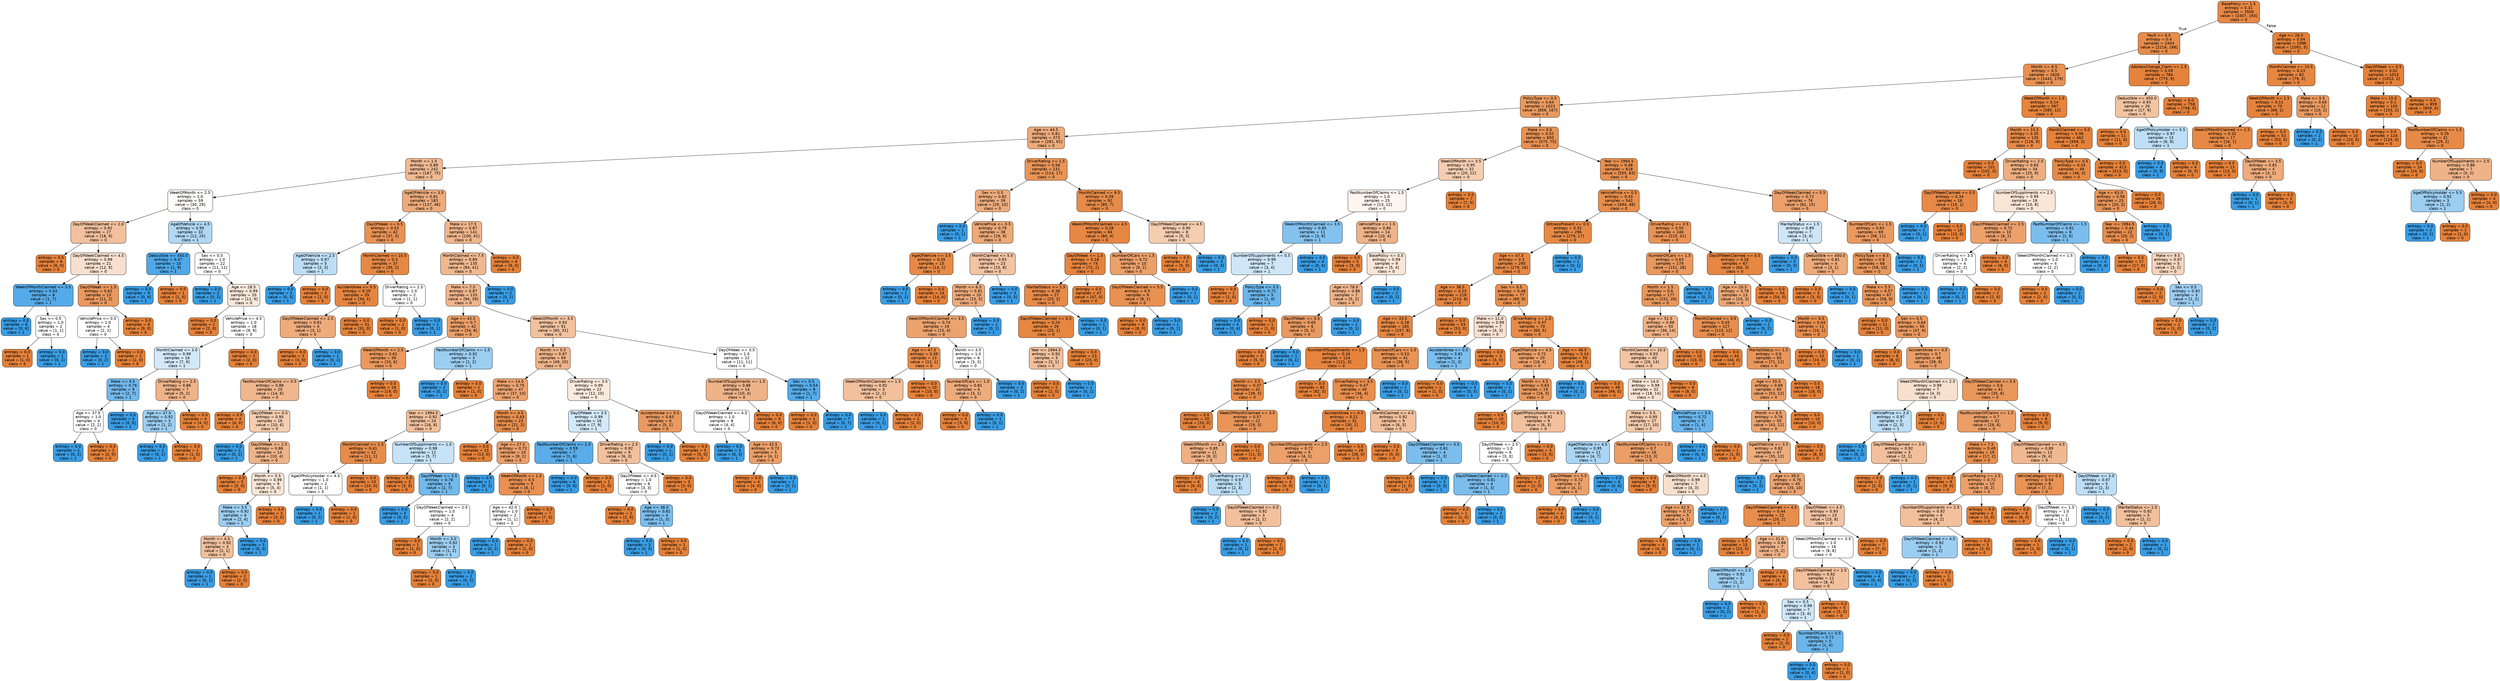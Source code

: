 digraph Tree {
node [shape=box, style="filled, rounded", color="black", fontname=helvetica] ;
edge [fontname=helvetica] ;
0 [label="BasePolicy <= 1.5\nentropy = 0.31\nsamples = 3500\nvalue = [3307, 193]\nclass = 0", fillcolor="#e78845"] ;
1 [label="Fault <= 0.5\nentropy = 0.4\nsamples = 2404\nvalue = [2216, 188]\nclass = 0", fillcolor="#e78c4a"] ;
0 -> 1 [labeldistance=2.5, labelangle=45, headlabel="True"] ;
2 [label="Month <= 8.5\nentropy = 0.5\nsamples = 1620\nvalue = [1441, 179]\nclass = 0", fillcolor="#e89152"] ;
1 -> 2 ;
3 [label="PolicyType <= 0.5\nentropy = 0.64\nsamples = 1023\nvalue = [856, 167]\nclass = 0", fillcolor="#ea9a60"] ;
2 -> 3 ;
4 [label="Age <= 44.5\nentropy = 0.81\nsamples = 373\nvalue = [281, 92]\nclass = 0", fillcolor="#eeaa7a"] ;
3 -> 4 ;
5 [label="Month <= 1.5\nentropy = 0.89\nsamples = 242\nvalue = [167, 75]\nclass = 0", fillcolor="#f1ba92"] ;
4 -> 5 ;
6 [label="WeekOfMonth <= 2.5\nentropy = 1.0\nsamples = 59\nvalue = [30, 29]\nclass = 0", fillcolor="#fefbf8"] ;
5 -> 6 ;
7 [label="DayOfWeekClaimed <= 2.0\nentropy = 0.92\nsamples = 27\nvalue = [18, 9]\nclass = 0", fillcolor="#f2c09c"] ;
6 -> 7 ;
8 [label="entropy = 0.0\nsamples = 6\nvalue = [6, 0]\nclass = 0", fillcolor="#e58139"] ;
7 -> 8 ;
9 [label="DayOfWeekClaimed <= 4.5\nentropy = 0.99\nsamples = 21\nvalue = [12, 9]\nclass = 0", fillcolor="#f8e0ce"] ;
7 -> 9 ;
10 [label="WeekOfMonthClaimed <= 3.5\nentropy = 0.54\nsamples = 8\nvalue = [1, 7]\nclass = 1", fillcolor="#55abe9"] ;
9 -> 10 ;
11 [label="entropy = 0.0\nsamples = 6\nvalue = [0, 6]\nclass = 1", fillcolor="#399de5"] ;
10 -> 11 ;
12 [label="Sex <= 0.5\nentropy = 1.0\nsamples = 2\nvalue = [1, 1]\nclass = 0", fillcolor="#ffffff"] ;
10 -> 12 ;
13 [label="entropy = 0.0\nsamples = 1\nvalue = [1, 0]\nclass = 0", fillcolor="#e58139"] ;
12 -> 13 ;
14 [label="entropy = 0.0\nsamples = 1\nvalue = [0, 1]\nclass = 1", fillcolor="#399de5"] ;
12 -> 14 ;
15 [label="DayOfWeek <= 1.5\nentropy = 0.62\nsamples = 13\nvalue = [11, 2]\nclass = 0", fillcolor="#ea985d"] ;
9 -> 15 ;
16 [label="VehiclePrice <= 0.5\nentropy = 1.0\nsamples = 4\nvalue = [2, 2]\nclass = 0", fillcolor="#ffffff"] ;
15 -> 16 ;
17 [label="entropy = 0.0\nsamples = 2\nvalue = [0, 2]\nclass = 1", fillcolor="#399de5"] ;
16 -> 17 ;
18 [label="entropy = 0.0\nsamples = 2\nvalue = [2, 0]\nclass = 0", fillcolor="#e58139"] ;
16 -> 18 ;
19 [label="entropy = 0.0\nsamples = 9\nvalue = [9, 0]\nclass = 0", fillcolor="#e58139"] ;
15 -> 19 ;
20 [label="AgeOfVehicle <= 4.5\nentropy = 0.95\nsamples = 32\nvalue = [12, 20]\nclass = 1", fillcolor="#b0d8f5"] ;
6 -> 20 ;
21 [label="Deductible <= 450.0\nentropy = 0.47\nsamples = 10\nvalue = [1, 9]\nclass = 1", fillcolor="#4fa8e8"] ;
20 -> 21 ;
22 [label="entropy = 0.0\nsamples = 9\nvalue = [0, 9]\nclass = 1", fillcolor="#399de5"] ;
21 -> 22 ;
23 [label="entropy = 0.0\nsamples = 1\nvalue = [1, 0]\nclass = 0", fillcolor="#e58139"] ;
21 -> 23 ;
24 [label="Sex <= 0.5\nentropy = 1.0\nsamples = 22\nvalue = [11, 11]\nclass = 0", fillcolor="#ffffff"] ;
20 -> 24 ;
25 [label="entropy = 0.0\nsamples = 2\nvalue = [0, 2]\nclass = 1", fillcolor="#399de5"] ;
24 -> 25 ;
26 [label="Age <= 28.5\nentropy = 0.99\nsamples = 20\nvalue = [11, 9]\nclass = 0", fillcolor="#fae8db"] ;
24 -> 26 ;
27 [label="entropy = 0.0\nsamples = 2\nvalue = [2, 0]\nclass = 0", fillcolor="#e58139"] ;
26 -> 27 ;
28 [label="VehiclePrice <= 4.5\nentropy = 1.0\nsamples = 18\nvalue = [9, 9]\nclass = 0", fillcolor="#ffffff"] ;
26 -> 28 ;
29 [label="MonthClaimed <= 3.0\nentropy = 0.99\nsamples = 16\nvalue = [7, 9]\nclass = 1", fillcolor="#d3e9f9"] ;
28 -> 29 ;
30 [label="Make <= 9.5\nentropy = 0.76\nsamples = 9\nvalue = [2, 7]\nclass = 1", fillcolor="#72b9ec"] ;
29 -> 30 ;
31 [label="Age <= 37.5\nentropy = 1.0\nsamples = 4\nvalue = [2, 2]\nclass = 0", fillcolor="#ffffff"] ;
30 -> 31 ;
32 [label="entropy = 0.0\nsamples = 2\nvalue = [0, 2]\nclass = 1", fillcolor="#399de5"] ;
31 -> 32 ;
33 [label="entropy = 0.0\nsamples = 2\nvalue = [2, 0]\nclass = 0", fillcolor="#e58139"] ;
31 -> 33 ;
34 [label="entropy = 0.0\nsamples = 5\nvalue = [0, 5]\nclass = 1", fillcolor="#399de5"] ;
30 -> 34 ;
35 [label="DriverRating <= 2.5\nentropy = 0.86\nsamples = 7\nvalue = [5, 2]\nclass = 0", fillcolor="#efb388"] ;
29 -> 35 ;
36 [label="Age <= 37.5\nentropy = 0.92\nsamples = 3\nvalue = [1, 2]\nclass = 1", fillcolor="#9ccef2"] ;
35 -> 36 ;
37 [label="entropy = 0.0\nsamples = 2\nvalue = [0, 2]\nclass = 1", fillcolor="#399de5"] ;
36 -> 37 ;
38 [label="entropy = 0.0\nsamples = 1\nvalue = [1, 0]\nclass = 0", fillcolor="#e58139"] ;
36 -> 38 ;
39 [label="entropy = 0.0\nsamples = 4\nvalue = [4, 0]\nclass = 0", fillcolor="#e58139"] ;
35 -> 39 ;
40 [label="entropy = 0.0\nsamples = 2\nvalue = [2, 0]\nclass = 0", fillcolor="#e58139"] ;
28 -> 40 ;
41 [label="AgeOfVehicle <= 3.5\nentropy = 0.81\nsamples = 183\nvalue = [137, 46]\nclass = 0", fillcolor="#eeab7b"] ;
5 -> 41 ;
42 [label="DayOfWeek <= 0.5\nentropy = 0.53\nsamples = 42\nvalue = [37, 5]\nclass = 0", fillcolor="#e99254"] ;
41 -> 42 ;
43 [label="AgeOfVehicle <= 2.5\nentropy = 0.97\nsamples = 5\nvalue = [2, 3]\nclass = 1", fillcolor="#bddef6"] ;
42 -> 43 ;
44 [label="entropy = 0.0\nsamples = 3\nvalue = [0, 3]\nclass = 1", fillcolor="#399de5"] ;
43 -> 44 ;
45 [label="entropy = 0.0\nsamples = 2\nvalue = [2, 0]\nclass = 0", fillcolor="#e58139"] ;
43 -> 45 ;
46 [label="MonthClaimed <= 10.5\nentropy = 0.3\nsamples = 37\nvalue = [35, 2]\nclass = 0", fillcolor="#e68844"] ;
42 -> 46 ;
47 [label="AccidentArea <= 0.5\nentropy = 0.19\nsamples = 35\nvalue = [34, 1]\nclass = 0", fillcolor="#e6853f"] ;
46 -> 47 ;
48 [label="DayOfWeekClaimed <= 2.5\nentropy = 0.81\nsamples = 4\nvalue = [3, 1]\nclass = 0", fillcolor="#eeab7b"] ;
47 -> 48 ;
49 [label="entropy = 0.0\nsamples = 3\nvalue = [3, 0]\nclass = 0", fillcolor="#e58139"] ;
48 -> 49 ;
50 [label="entropy = 0.0\nsamples = 1\nvalue = [0, 1]\nclass = 1", fillcolor="#399de5"] ;
48 -> 50 ;
51 [label="entropy = 0.0\nsamples = 31\nvalue = [31, 0]\nclass = 0", fillcolor="#e58139"] ;
47 -> 51 ;
52 [label="DriverRating <= 2.5\nentropy = 1.0\nsamples = 2\nvalue = [1, 1]\nclass = 0", fillcolor="#ffffff"] ;
46 -> 52 ;
53 [label="entropy = 0.0\nsamples = 1\nvalue = [1, 0]\nclass = 0", fillcolor="#e58139"] ;
52 -> 53 ;
54 [label="entropy = 0.0\nsamples = 1\nvalue = [0, 1]\nclass = 1", fillcolor="#399de5"] ;
52 -> 54 ;
55 [label="Make <= 17.5\nentropy = 0.87\nsamples = 141\nvalue = [100, 41]\nclass = 0", fillcolor="#f0b58a"] ;
41 -> 55 ;
56 [label="MonthClaimed <= 7.5\nentropy = 0.89\nsamples = 135\nvalue = [94, 41]\nclass = 0", fillcolor="#f0b88f"] ;
55 -> 56 ;
57 [label="Make <= 7.5\nentropy = 0.87\nsamples = 133\nvalue = [94, 39]\nclass = 0", fillcolor="#f0b58b"] ;
56 -> 57 ;
58 [label="Age <= 43.5\nentropy = 0.7\nsamples = 42\nvalue = [34, 8]\nclass = 0", fillcolor="#eb9f68"] ;
57 -> 58 ;
59 [label="WeekOfMonth <= 2.5\nentropy = 0.62\nsamples = 39\nvalue = [33, 6]\nclass = 0", fillcolor="#ea985d"] ;
58 -> 59 ;
60 [label="PastNumberOfClaims <= 0.5\nentropy = 0.88\nsamples = 20\nvalue = [14, 6]\nclass = 0", fillcolor="#f0b78e"] ;
59 -> 60 ;
61 [label="entropy = 0.0\nsamples = 4\nvalue = [4, 0]\nclass = 0", fillcolor="#e58139"] ;
60 -> 61 ;
62 [label="DayOfWeek <= 0.5\nentropy = 0.95\nsamples = 16\nvalue = [10, 6]\nclass = 0", fillcolor="#f5cdb0"] ;
60 -> 62 ;
63 [label="entropy = 0.0\nsamples = 2\nvalue = [0, 2]\nclass = 1", fillcolor="#399de5"] ;
62 -> 63 ;
64 [label="DayOfWeek <= 2.5\nentropy = 0.86\nsamples = 14\nvalue = [10, 4]\nclass = 0", fillcolor="#efb388"] ;
62 -> 64 ;
65 [label="entropy = 0.0\nsamples = 5\nvalue = [5, 0]\nclass = 0", fillcolor="#e58139"] ;
64 -> 65 ;
66 [label="Month <= 5.5\nentropy = 0.99\nsamples = 9\nvalue = [5, 4]\nclass = 0", fillcolor="#fae6d7"] ;
64 -> 66 ;
67 [label="Make <= 3.5\nentropy = 0.92\nsamples = 6\nvalue = [2, 4]\nclass = 1", fillcolor="#9ccef2"] ;
66 -> 67 ;
68 [label="Month <= 4.5\nentropy = 0.92\nsamples = 3\nvalue = [2, 1]\nclass = 0", fillcolor="#f2c09c"] ;
67 -> 68 ;
69 [label="entropy = 0.0\nsamples = 1\nvalue = [0, 1]\nclass = 1", fillcolor="#399de5"] ;
68 -> 69 ;
70 [label="entropy = 0.0\nsamples = 2\nvalue = [2, 0]\nclass = 0", fillcolor="#e58139"] ;
68 -> 70 ;
71 [label="entropy = 0.0\nsamples = 3\nvalue = [0, 3]\nclass = 1", fillcolor="#399de5"] ;
67 -> 71 ;
72 [label="entropy = 0.0\nsamples = 3\nvalue = [3, 0]\nclass = 0", fillcolor="#e58139"] ;
66 -> 72 ;
73 [label="entropy = 0.0\nsamples = 19\nvalue = [19, 0]\nclass = 0", fillcolor="#e58139"] ;
59 -> 73 ;
74 [label="PastNumberOfClaims <= 1.5\nentropy = 0.92\nsamples = 3\nvalue = [1, 2]\nclass = 1", fillcolor="#9ccef2"] ;
58 -> 74 ;
75 [label="entropy = 0.0\nsamples = 2\nvalue = [0, 2]\nclass = 1", fillcolor="#399de5"] ;
74 -> 75 ;
76 [label="entropy = 0.0\nsamples = 1\nvalue = [1, 0]\nclass = 0", fillcolor="#e58139"] ;
74 -> 76 ;
77 [label="WeekOfMonth <= 3.5\nentropy = 0.93\nsamples = 91\nvalue = [60, 31]\nclass = 0", fillcolor="#f2c29f"] ;
57 -> 77 ;
78 [label="Month <= 5.5\nentropy = 0.87\nsamples = 69\nvalue = [49, 20]\nclass = 0", fillcolor="#f0b48a"] ;
77 -> 78 ;
79 [label="Make <= 14.0\nentropy = 0.75\nsamples = 47\nvalue = [37, 10]\nclass = 0", fillcolor="#eca36f"] ;
78 -> 79 ;
80 [label="Year <= 1994.5\nentropy = 0.92\nsamples = 24\nvalue = [16, 8]\nclass = 0", fillcolor="#f2c09c"] ;
79 -> 80 ;
81 [label="MonthClaimed <= 1.5\nentropy = 0.41\nsamples = 12\nvalue = [11, 1]\nclass = 0", fillcolor="#e78c4b"] ;
80 -> 81 ;
82 [label="AgeOfPolicyHolder <= 4.5\nentropy = 1.0\nsamples = 2\nvalue = [1, 1]\nclass = 0", fillcolor="#ffffff"] ;
81 -> 82 ;
83 [label="entropy = 0.0\nsamples = 1\nvalue = [0, 1]\nclass = 1", fillcolor="#399de5"] ;
82 -> 83 ;
84 [label="entropy = 0.0\nsamples = 1\nvalue = [1, 0]\nclass = 0", fillcolor="#e58139"] ;
82 -> 84 ;
85 [label="entropy = 0.0\nsamples = 10\nvalue = [10, 0]\nclass = 0", fillcolor="#e58139"] ;
81 -> 85 ;
86 [label="NumberOfSuppliments <= 1.0\nentropy = 0.98\nsamples = 12\nvalue = [5, 7]\nclass = 1", fillcolor="#c6e3f8"] ;
80 -> 86 ;
87 [label="entropy = 0.0\nsamples = 3\nvalue = [3, 0]\nclass = 0", fillcolor="#e58139"] ;
86 -> 87 ;
88 [label="DayOfWeek <= 3.5\nentropy = 0.76\nsamples = 9\nvalue = [2, 7]\nclass = 1", fillcolor="#72b9ec"] ;
86 -> 88 ;
89 [label="entropy = 0.0\nsamples = 5\nvalue = [0, 5]\nclass = 1", fillcolor="#399de5"] ;
88 -> 89 ;
90 [label="DayOfWeekClaimed <= 2.5\nentropy = 1.0\nsamples = 4\nvalue = [2, 2]\nclass = 0", fillcolor="#ffffff"] ;
88 -> 90 ;
91 [label="entropy = 0.0\nsamples = 1\nvalue = [1, 0]\nclass = 0", fillcolor="#e58139"] ;
90 -> 91 ;
92 [label="Month <= 3.0\nentropy = 0.92\nsamples = 3\nvalue = [1, 2]\nclass = 1", fillcolor="#9ccef2"] ;
90 -> 92 ;
93 [label="entropy = 0.0\nsamples = 1\nvalue = [1, 0]\nclass = 0", fillcolor="#e58139"] ;
92 -> 93 ;
94 [label="entropy = 0.0\nsamples = 2\nvalue = [0, 2]\nclass = 1", fillcolor="#399de5"] ;
92 -> 94 ;
95 [label="Month <= 4.5\nentropy = 0.43\nsamples = 23\nvalue = [21, 2]\nclass = 0", fillcolor="#e78d4c"] ;
79 -> 95 ;
96 [label="entropy = 0.0\nsamples = 13\nvalue = [13, 0]\nclass = 0", fillcolor="#e58139"] ;
95 -> 96 ;
97 [label="Age <= 27.5\nentropy = 0.72\nsamples = 10\nvalue = [8, 2]\nclass = 0", fillcolor="#eca06a"] ;
95 -> 97 ;
98 [label="entropy = 0.0\nsamples = 1\nvalue = [0, 1]\nclass = 1", fillcolor="#399de5"] ;
97 -> 98 ;
99 [label="WeekOfMonth <= 1.5\nentropy = 0.5\nsamples = 9\nvalue = [8, 1]\nclass = 0", fillcolor="#e89152"] ;
97 -> 99 ;
100 [label="Age <= 42.0\nentropy = 1.0\nsamples = 2\nvalue = [1, 1]\nclass = 0", fillcolor="#ffffff"] ;
99 -> 100 ;
101 [label="entropy = 0.0\nsamples = 1\nvalue = [0, 1]\nclass = 1", fillcolor="#399de5"] ;
100 -> 101 ;
102 [label="entropy = 0.0\nsamples = 1\nvalue = [1, 0]\nclass = 0", fillcolor="#e58139"] ;
100 -> 102 ;
103 [label="entropy = 0.0\nsamples = 7\nvalue = [7, 0]\nclass = 0", fillcolor="#e58139"] ;
99 -> 103 ;
104 [label="DriverRating <= 3.5\nentropy = 0.99\nsamples = 22\nvalue = [12, 10]\nclass = 0", fillcolor="#fbeade"] ;
78 -> 104 ;
105 [label="DayOfWeek <= 3.5\nentropy = 0.99\nsamples = 16\nvalue = [7, 9]\nclass = 1", fillcolor="#d3e9f9"] ;
104 -> 105 ;
106 [label="PastNumberOfClaims <= 2.0\nentropy = 0.59\nsamples = 7\nvalue = [1, 6]\nclass = 1", fillcolor="#5aade9"] ;
105 -> 106 ;
107 [label="entropy = 0.0\nsamples = 6\nvalue = [0, 6]\nclass = 1", fillcolor="#399de5"] ;
106 -> 107 ;
108 [label="entropy = 0.0\nsamples = 1\nvalue = [1, 0]\nclass = 0", fillcolor="#e58139"] ;
106 -> 108 ;
109 [label="DriverRating <= 2.5\nentropy = 0.92\nsamples = 9\nvalue = [6, 3]\nclass = 0", fillcolor="#f2c09c"] ;
105 -> 109 ;
110 [label="DayOfWeek <= 4.5\nentropy = 1.0\nsamples = 6\nvalue = [3, 3]\nclass = 0", fillcolor="#ffffff"] ;
109 -> 110 ;
111 [label="entropy = 0.0\nsamples = 2\nvalue = [2, 0]\nclass = 0", fillcolor="#e58139"] ;
110 -> 111 ;
112 [label="Age <= 38.0\nentropy = 0.81\nsamples = 4\nvalue = [1, 3]\nclass = 1", fillcolor="#7bbeee"] ;
110 -> 112 ;
113 [label="entropy = 0.0\nsamples = 3\nvalue = [0, 3]\nclass = 1", fillcolor="#399de5"] ;
112 -> 113 ;
114 [label="entropy = 0.0\nsamples = 1\nvalue = [1, 0]\nclass = 0", fillcolor="#e58139"] ;
112 -> 114 ;
115 [label="entropy = 0.0\nsamples = 3\nvalue = [3, 0]\nclass = 0", fillcolor="#e58139"] ;
109 -> 115 ;
116 [label="AccidentArea <= 0.5\nentropy = 0.65\nsamples = 6\nvalue = [5, 1]\nclass = 0", fillcolor="#ea9a61"] ;
104 -> 116 ;
117 [label="entropy = 0.0\nsamples = 1\nvalue = [0, 1]\nclass = 1", fillcolor="#399de5"] ;
116 -> 117 ;
118 [label="entropy = 0.0\nsamples = 5\nvalue = [5, 0]\nclass = 0", fillcolor="#e58139"] ;
116 -> 118 ;
119 [label="DayOfWeek <= 3.5\nentropy = 1.0\nsamples = 22\nvalue = [11, 11]\nclass = 0", fillcolor="#ffffff"] ;
77 -> 119 ;
120 [label="NumberOfSuppliments <= 1.5\nentropy = 0.86\nsamples = 14\nvalue = [10, 4]\nclass = 0", fillcolor="#efb388"] ;
119 -> 120 ;
121 [label="DayOfWeekClaimed <= 4.5\nentropy = 1.0\nsamples = 8\nvalue = [4, 4]\nclass = 0", fillcolor="#ffffff"] ;
120 -> 121 ;
122 [label="entropy = 0.0\nsamples = 3\nvalue = [0, 3]\nclass = 1", fillcolor="#399de5"] ;
121 -> 122 ;
123 [label="Age <= 42.5\nentropy = 0.72\nsamples = 5\nvalue = [4, 1]\nclass = 0", fillcolor="#eca06a"] ;
121 -> 123 ;
124 [label="entropy = 0.0\nsamples = 4\nvalue = [4, 0]\nclass = 0", fillcolor="#e58139"] ;
123 -> 124 ;
125 [label="entropy = 0.0\nsamples = 1\nvalue = [0, 1]\nclass = 1", fillcolor="#399de5"] ;
123 -> 125 ;
126 [label="entropy = 0.0\nsamples = 6\nvalue = [6, 0]\nclass = 0", fillcolor="#e58139"] ;
120 -> 126 ;
127 [label="Sex <= 0.5\nentropy = 0.54\nsamples = 8\nvalue = [1, 7]\nclass = 1", fillcolor="#55abe9"] ;
119 -> 127 ;
128 [label="entropy = 0.0\nsamples = 1\nvalue = [1, 0]\nclass = 0", fillcolor="#e58139"] ;
127 -> 128 ;
129 [label="entropy = 0.0\nsamples = 7\nvalue = [0, 7]\nclass = 1", fillcolor="#399de5"] ;
127 -> 129 ;
130 [label="entropy = 0.0\nsamples = 2\nvalue = [0, 2]\nclass = 1", fillcolor="#399de5"] ;
56 -> 130 ;
131 [label="entropy = 0.0\nsamples = 6\nvalue = [6, 0]\nclass = 0", fillcolor="#e58139"] ;
55 -> 131 ;
132 [label="DriverRating <= 1.5\nentropy = 0.56\nsamples = 131\nvalue = [114, 17]\nclass = 0", fillcolor="#e99457"] ;
4 -> 132 ;
133 [label="Sex <= 0.5\nentropy = 0.82\nsamples = 39\nvalue = [29, 10]\nclass = 0", fillcolor="#eeac7d"] ;
132 -> 133 ;
134 [label="entropy = 0.0\nsamples = 1\nvalue = [0, 1]\nclass = 1", fillcolor="#399de5"] ;
133 -> 134 ;
135 [label="VehiclePrice <= 0.5\nentropy = 0.79\nsamples = 38\nvalue = [29, 9]\nclass = 0", fillcolor="#eda876"] ;
133 -> 135 ;
136 [label="AgeOfVehicle <= 3.5\nentropy = 0.35\nsamples = 15\nvalue = [14, 1]\nclass = 0", fillcolor="#e78a47"] ;
135 -> 136 ;
137 [label="entropy = 0.0\nsamples = 1\nvalue = [0, 1]\nclass = 1", fillcolor="#399de5"] ;
136 -> 137 ;
138 [label="entropy = 0.0\nsamples = 14\nvalue = [14, 0]\nclass = 0", fillcolor="#e58139"] ;
136 -> 138 ;
139 [label="MonthClaimed <= 5.5\nentropy = 0.93\nsamples = 23\nvalue = [15, 8]\nclass = 0", fillcolor="#f3c4a3"] ;
135 -> 139 ;
140 [label="Month <= 6.5\nentropy = 0.81\nsamples = 20\nvalue = [15, 5]\nclass = 0", fillcolor="#eeab7b"] ;
139 -> 140 ;
141 [label="WeekOfMonthClaimed <= 3.5\nentropy = 0.74\nsamples = 19\nvalue = [15, 4]\nclass = 0", fillcolor="#eca36e"] ;
140 -> 141 ;
142 [label="Age <= 47.5\nentropy = 0.39\nsamples = 13\nvalue = [12, 1]\nclass = 0", fillcolor="#e78c49"] ;
141 -> 142 ;
143 [label="WeekOfMonthClaimed <= 1.5\nentropy = 0.92\nsamples = 3\nvalue = [2, 1]\nclass = 0", fillcolor="#f2c09c"] ;
142 -> 143 ;
144 [label="entropy = 0.0\nsamples = 1\nvalue = [0, 1]\nclass = 1", fillcolor="#399de5"] ;
143 -> 144 ;
145 [label="entropy = 0.0\nsamples = 2\nvalue = [2, 0]\nclass = 0", fillcolor="#e58139"] ;
143 -> 145 ;
146 [label="entropy = 0.0\nsamples = 10\nvalue = [10, 0]\nclass = 0", fillcolor="#e58139"] ;
142 -> 146 ;
147 [label="Month <= 3.5\nentropy = 1.0\nsamples = 6\nvalue = [3, 3]\nclass = 0", fillcolor="#ffffff"] ;
141 -> 147 ;
148 [label="NumberOfCars <= 1.0\nentropy = 0.81\nsamples = 4\nvalue = [3, 1]\nclass = 0", fillcolor="#eeab7b"] ;
147 -> 148 ;
149 [label="entropy = 0.0\nsamples = 3\nvalue = [3, 0]\nclass = 0", fillcolor="#e58139"] ;
148 -> 149 ;
150 [label="entropy = 0.0\nsamples = 1\nvalue = [0, 1]\nclass = 1", fillcolor="#399de5"] ;
148 -> 150 ;
151 [label="entropy = 0.0\nsamples = 2\nvalue = [0, 2]\nclass = 1", fillcolor="#399de5"] ;
147 -> 151 ;
152 [label="entropy = 0.0\nsamples = 1\nvalue = [0, 1]\nclass = 1", fillcolor="#399de5"] ;
140 -> 152 ;
153 [label="entropy = 0.0\nsamples = 3\nvalue = [0, 3]\nclass = 1", fillcolor="#399de5"] ;
139 -> 153 ;
154 [label="MonthClaimed <= 9.5\nentropy = 0.39\nsamples = 92\nvalue = [85, 7]\nclass = 0", fillcolor="#e78b49"] ;
132 -> 154 ;
155 [label="WeekOfMonthClaimed <= 4.5\nentropy = 0.28\nsamples = 84\nvalue = [80, 4]\nclass = 0", fillcolor="#e68743"] ;
154 -> 155 ;
156 [label="DayOfWeek <= 1.5\nentropy = 0.18\nsamples = 74\nvalue = [72, 2]\nclass = 0", fillcolor="#e6843e"] ;
155 -> 156 ;
157 [label="MaritalStatus <= 1.5\nentropy = 0.38\nsamples = 27\nvalue = [25, 2]\nclass = 0", fillcolor="#e78b49"] ;
156 -> 157 ;
158 [label="DayOfWeekClaimed <= 0.5\nentropy = 0.24\nsamples = 26\nvalue = [25, 1]\nclass = 0", fillcolor="#e68641"] ;
157 -> 158 ;
159 [label="Year <= 1994.5\nentropy = 0.92\nsamples = 3\nvalue = [2, 1]\nclass = 0", fillcolor="#f2c09c"] ;
158 -> 159 ;
160 [label="entropy = 0.0\nsamples = 2\nvalue = [2, 0]\nclass = 0", fillcolor="#e58139"] ;
159 -> 160 ;
161 [label="entropy = 0.0\nsamples = 1\nvalue = [0, 1]\nclass = 1", fillcolor="#399de5"] ;
159 -> 161 ;
162 [label="entropy = 0.0\nsamples = 23\nvalue = [23, 0]\nclass = 0", fillcolor="#e58139"] ;
158 -> 162 ;
163 [label="entropy = 0.0\nsamples = 1\nvalue = [0, 1]\nclass = 1", fillcolor="#399de5"] ;
157 -> 163 ;
164 [label="entropy = 0.0\nsamples = 47\nvalue = [47, 0]\nclass = 0", fillcolor="#e58139"] ;
156 -> 164 ;
165 [label="NumberOfCars <= 1.5\nentropy = 0.72\nsamples = 10\nvalue = [8, 2]\nclass = 0", fillcolor="#eca06a"] ;
155 -> 165 ;
166 [label="DayOfWeekClaimed <= 5.5\nentropy = 0.5\nsamples = 9\nvalue = [8, 1]\nclass = 0", fillcolor="#e89152"] ;
165 -> 166 ;
167 [label="entropy = 0.0\nsamples = 8\nvalue = [8, 0]\nclass = 0", fillcolor="#e58139"] ;
166 -> 167 ;
168 [label="entropy = 0.0\nsamples = 1\nvalue = [0, 1]\nclass = 1", fillcolor="#399de5"] ;
166 -> 168 ;
169 [label="entropy = 0.0\nsamples = 1\nvalue = [0, 1]\nclass = 1", fillcolor="#399de5"] ;
165 -> 169 ;
170 [label="DayOfWeekClaimed <= 4.5\nentropy = 0.95\nsamples = 8\nvalue = [5, 3]\nclass = 0", fillcolor="#f5cdb0"] ;
154 -> 170 ;
171 [label="entropy = 0.0\nsamples = 5\nvalue = [5, 0]\nclass = 0", fillcolor="#e58139"] ;
170 -> 171 ;
172 [label="entropy = 0.0\nsamples = 3\nvalue = [0, 3]\nclass = 1", fillcolor="#399de5"] ;
170 -> 172 ;
173 [label="Make <= 0.5\nentropy = 0.52\nsamples = 650\nvalue = [575, 75]\nclass = 0", fillcolor="#e89153"] ;
3 -> 173 ;
174 [label="WeekOfMonth <= 3.5\nentropy = 0.95\nsamples = 32\nvalue = [20, 12]\nclass = 0", fillcolor="#f5cdb0"] ;
173 -> 174 ;
175 [label="PastNumberOfClaims <= 1.5\nentropy = 1.0\nsamples = 25\nvalue = [13, 12]\nclass = 0", fillcolor="#fdf5f0"] ;
174 -> 175 ;
176 [label="WeekOfMonthClaimed <= 3.5\nentropy = 0.85\nsamples = 11\nvalue = [3, 8]\nclass = 1", fillcolor="#83c2ef"] ;
175 -> 176 ;
177 [label="NumberOfSuppliments <= 0.5\nentropy = 0.99\nsamples = 7\nvalue = [3, 4]\nclass = 1", fillcolor="#cee6f8"] ;
176 -> 177 ;
178 [label="entropy = 0.0\nsamples = 2\nvalue = [2, 0]\nclass = 0", fillcolor="#e58139"] ;
177 -> 178 ;
179 [label="PolicyType <= 3.5\nentropy = 0.72\nsamples = 5\nvalue = [1, 4]\nclass = 1", fillcolor="#6ab6ec"] ;
177 -> 179 ;
180 [label="entropy = 0.0\nsamples = 4\nvalue = [0, 4]\nclass = 1", fillcolor="#399de5"] ;
179 -> 180 ;
181 [label="entropy = 0.0\nsamples = 1\nvalue = [1, 0]\nclass = 0", fillcolor="#e58139"] ;
179 -> 181 ;
182 [label="entropy = 0.0\nsamples = 4\nvalue = [0, 4]\nclass = 1", fillcolor="#399de5"] ;
176 -> 182 ;
183 [label="VehiclePrice <= 1.5\nentropy = 0.86\nsamples = 14\nvalue = [10, 4]\nclass = 0", fillcolor="#efb388"] ;
175 -> 183 ;
184 [label="entropy = 0.0\nsamples = 5\nvalue = [5, 0]\nclass = 0", fillcolor="#e58139"] ;
183 -> 184 ;
185 [label="BasePolicy <= 0.5\nentropy = 0.99\nsamples = 9\nvalue = [5, 4]\nclass = 0", fillcolor="#fae6d7"] ;
183 -> 185 ;
186 [label="Age <= 78.0\nentropy = 0.86\nsamples = 7\nvalue = [5, 2]\nclass = 0", fillcolor="#efb388"] ;
185 -> 186 ;
187 [label="DayOfWeek <= 5.5\nentropy = 0.65\nsamples = 6\nvalue = [5, 1]\nclass = 0", fillcolor="#ea9a61"] ;
186 -> 187 ;
188 [label="entropy = 0.0\nsamples = 5\nvalue = [5, 0]\nclass = 0", fillcolor="#e58139"] ;
187 -> 188 ;
189 [label="entropy = 0.0\nsamples = 1\nvalue = [0, 1]\nclass = 1", fillcolor="#399de5"] ;
187 -> 189 ;
190 [label="entropy = 0.0\nsamples = 1\nvalue = [0, 1]\nclass = 1", fillcolor="#399de5"] ;
186 -> 190 ;
191 [label="entropy = 0.0\nsamples = 2\nvalue = [0, 2]\nclass = 1", fillcolor="#399de5"] ;
185 -> 191 ;
192 [label="entropy = 0.0\nsamples = 7\nvalue = [7, 0]\nclass = 0", fillcolor="#e58139"] ;
174 -> 192 ;
193 [label="Year <= 1994.5\nentropy = 0.48\nsamples = 618\nvalue = [555, 63]\nclass = 0", fillcolor="#e88f4f"] ;
173 -> 193 ;
194 [label="VehiclePrice <= 0.5\nentropy = 0.43\nsamples = 542\nvalue = [494, 48]\nclass = 0", fillcolor="#e88d4c"] ;
193 -> 194 ;
195 [label="WitnessPresent <= 0.5\nentropy = 0.32\nsamples = 296\nvalue = [279, 17]\nclass = 0", fillcolor="#e78945"] ;
194 -> 195 ;
196 [label="Age <= 47.5\nentropy = 0.3\nsamples = 295\nvalue = [279, 16]\nclass = 0", fillcolor="#e68844"] ;
195 -> 196 ;
197 [label="Age <= 38.5\nentropy = 0.23\nsamples = 218\nvalue = [210, 8]\nclass = 0", fillcolor="#e68641"] ;
196 -> 197 ;
198 [label="Age <= 33.5\nentropy = 0.28\nsamples = 165\nvalue = [157, 8]\nclass = 0", fillcolor="#e68743"] ;
197 -> 198 ;
199 [label="NumberOfSuppliments <= 1.5\nentropy = 0.16\nsamples = 124\nvalue = [121, 3]\nclass = 0", fillcolor="#e6843e"] ;
198 -> 199 ;
200 [label="Month <= 3.5\nentropy = 0.37\nsamples = 42\nvalue = [39, 3]\nclass = 0", fillcolor="#e78b48"] ;
199 -> 200 ;
201 [label="entropy = 0.0\nsamples = 20\nvalue = [20, 0]\nclass = 0", fillcolor="#e58139"] ;
200 -> 201 ;
202 [label="WeekOfMonthClaimed <= 3.5\nentropy = 0.57\nsamples = 22\nvalue = [19, 3]\nclass = 0", fillcolor="#e99558"] ;
200 -> 202 ;
203 [label="WeekOfMonth <= 2.5\nentropy = 0.85\nsamples = 11\nvalue = [8, 3]\nclass = 0", fillcolor="#efb083"] ;
202 -> 203 ;
204 [label="entropy = 0.0\nsamples = 6\nvalue = [6, 0]\nclass = 0", fillcolor="#e58139"] ;
203 -> 204 ;
205 [label="DriverRating <= 2.5\nentropy = 0.97\nsamples = 5\nvalue = [2, 3]\nclass = 1", fillcolor="#bddef6"] ;
203 -> 205 ;
206 [label="entropy = 0.0\nsamples = 2\nvalue = [0, 2]\nclass = 1", fillcolor="#399de5"] ;
205 -> 206 ;
207 [label="DayOfWeekClaimed <= 0.5\nentropy = 0.92\nsamples = 3\nvalue = [2, 1]\nclass = 0", fillcolor="#f2c09c"] ;
205 -> 207 ;
208 [label="entropy = 0.0\nsamples = 1\nvalue = [0, 1]\nclass = 1", fillcolor="#399de5"] ;
207 -> 208 ;
209 [label="entropy = 0.0\nsamples = 2\nvalue = [2, 0]\nclass = 0", fillcolor="#e58139"] ;
207 -> 209 ;
210 [label="entropy = 0.0\nsamples = 11\nvalue = [11, 0]\nclass = 0", fillcolor="#e58139"] ;
202 -> 210 ;
211 [label="entropy = 0.0\nsamples = 82\nvalue = [82, 0]\nclass = 0", fillcolor="#e58139"] ;
199 -> 211 ;
212 [label="NumberOfCars <= 1.5\nentropy = 0.53\nsamples = 41\nvalue = [36, 5]\nclass = 0", fillcolor="#e99254"] ;
198 -> 212 ;
213 [label="DriverRating <= 3.5\nentropy = 0.47\nsamples = 40\nvalue = [36, 4]\nclass = 0", fillcolor="#e88f4f"] ;
212 -> 213 ;
214 [label="AccidentArea <= 0.5\nentropy = 0.21\nsamples = 31\nvalue = [30, 1]\nclass = 0", fillcolor="#e68540"] ;
213 -> 214 ;
215 [label="NumberOfSuppliments <= 2.5\nentropy = 0.72\nsamples = 5\nvalue = [4, 1]\nclass = 0", fillcolor="#eca06a"] ;
214 -> 215 ;
216 [label="entropy = 0.0\nsamples = 4\nvalue = [4, 0]\nclass = 0", fillcolor="#e58139"] ;
215 -> 216 ;
217 [label="entropy = 0.0\nsamples = 1\nvalue = [0, 1]\nclass = 1", fillcolor="#399de5"] ;
215 -> 217 ;
218 [label="entropy = 0.0\nsamples = 26\nvalue = [26, 0]\nclass = 0", fillcolor="#e58139"] ;
214 -> 218 ;
219 [label="MonthClaimed <= 4.0\nentropy = 0.92\nsamples = 9\nvalue = [6, 3]\nclass = 0", fillcolor="#f2c09c"] ;
213 -> 219 ;
220 [label="entropy = 0.0\nsamples = 5\nvalue = [5, 0]\nclass = 0", fillcolor="#e58139"] ;
219 -> 220 ;
221 [label="DayOfWeekClaimed <= 0.5\nentropy = 0.81\nsamples = 4\nvalue = [1, 3]\nclass = 1", fillcolor="#7bbeee"] ;
219 -> 221 ;
222 [label="entropy = 0.0\nsamples = 1\nvalue = [1, 0]\nclass = 0", fillcolor="#e58139"] ;
221 -> 222 ;
223 [label="entropy = 0.0\nsamples = 3\nvalue = [0, 3]\nclass = 1", fillcolor="#399de5"] ;
221 -> 223 ;
224 [label="entropy = 0.0\nsamples = 1\nvalue = [0, 1]\nclass = 1", fillcolor="#399de5"] ;
212 -> 224 ;
225 [label="entropy = 0.0\nsamples = 53\nvalue = [53, 0]\nclass = 0", fillcolor="#e58139"] ;
197 -> 225 ;
226 [label="Sex <= 0.5\nentropy = 0.48\nsamples = 77\nvalue = [69, 8]\nclass = 0", fillcolor="#e89050"] ;
196 -> 226 ;
227 [label="Make <= 11.0\nentropy = 0.99\nsamples = 7\nvalue = [4, 3]\nclass = 0", fillcolor="#f8e0ce"] ;
226 -> 227 ;
228 [label="AccidentArea <= 0.5\nentropy = 0.81\nsamples = 4\nvalue = [1, 3]\nclass = 1", fillcolor="#7bbeee"] ;
227 -> 228 ;
229 [label="entropy = 0.0\nsamples = 1\nvalue = [1, 0]\nclass = 0", fillcolor="#e58139"] ;
228 -> 229 ;
230 [label="entropy = 0.0\nsamples = 3\nvalue = [0, 3]\nclass = 1", fillcolor="#399de5"] ;
228 -> 230 ;
231 [label="entropy = 0.0\nsamples = 3\nvalue = [3, 0]\nclass = 0", fillcolor="#e58139"] ;
227 -> 231 ;
232 [label="DriverRating <= 1.5\nentropy = 0.37\nsamples = 70\nvalue = [65, 5]\nclass = 0", fillcolor="#e78b48"] ;
226 -> 232 ;
233 [label="AgeOfVehicle <= 4.5\nentropy = 0.72\nsamples = 20\nvalue = [16, 4]\nclass = 0", fillcolor="#eca06a"] ;
232 -> 233 ;
234 [label="entropy = 0.0\nsamples = 1\nvalue = [0, 1]\nclass = 1", fillcolor="#399de5"] ;
233 -> 234 ;
235 [label="Month <= 3.5\nentropy = 0.63\nsamples = 19\nvalue = [16, 3]\nclass = 0", fillcolor="#ea995e"] ;
233 -> 235 ;
236 [label="entropy = 0.0\nsamples = 10\nvalue = [10, 0]\nclass = 0", fillcolor="#e58139"] ;
235 -> 236 ;
237 [label="AgeOfPolicyHolder <= 6.5\nentropy = 0.92\nsamples = 9\nvalue = [6, 3]\nclass = 0", fillcolor="#f2c09c"] ;
235 -> 237 ;
238 [label="DayOfWeek <= 2.5\nentropy = 1.0\nsamples = 6\nvalue = [3, 3]\nclass = 0", fillcolor="#ffffff"] ;
237 -> 238 ;
239 [label="DayOfWeekClaimed <= 0.5\nentropy = 0.81\nsamples = 4\nvalue = [1, 3]\nclass = 1", fillcolor="#7bbeee"] ;
238 -> 239 ;
240 [label="entropy = 0.0\nsamples = 1\nvalue = [1, 0]\nclass = 0", fillcolor="#e58139"] ;
239 -> 240 ;
241 [label="entropy = 0.0\nsamples = 3\nvalue = [0, 3]\nclass = 1", fillcolor="#399de5"] ;
239 -> 241 ;
242 [label="entropy = 0.0\nsamples = 2\nvalue = [2, 0]\nclass = 0", fillcolor="#e58139"] ;
238 -> 242 ;
243 [label="entropy = 0.0\nsamples = 3\nvalue = [3, 0]\nclass = 0", fillcolor="#e58139"] ;
237 -> 243 ;
244 [label="Age <= 48.5\nentropy = 0.14\nsamples = 50\nvalue = [49, 1]\nclass = 0", fillcolor="#e6843d"] ;
232 -> 244 ;
245 [label="entropy = 0.0\nsamples = 1\nvalue = [0, 1]\nclass = 1", fillcolor="#399de5"] ;
244 -> 245 ;
246 [label="entropy = 0.0\nsamples = 49\nvalue = [49, 0]\nclass = 0", fillcolor="#e58139"] ;
244 -> 246 ;
247 [label="entropy = 0.0\nsamples = 1\nvalue = [0, 1]\nclass = 1", fillcolor="#399de5"] ;
195 -> 247 ;
248 [label="DriverRating <= 3.5\nentropy = 0.55\nsamples = 246\nvalue = [215, 31]\nclass = 0", fillcolor="#e99356"] ;
194 -> 248 ;
249 [label="NumberOfCars <= 1.5\nentropy = 0.63\nsamples = 179\nvalue = [151, 28]\nclass = 0", fillcolor="#ea985e"] ;
248 -> 249 ;
250 [label="Month <= 1.5\nentropy = 0.6\nsamples = 177\nvalue = [151, 26]\nclass = 0", fillcolor="#e9975b"] ;
249 -> 250 ;
251 [label="Age <= 51.5\nentropy = 0.86\nsamples = 50\nvalue = [36, 14]\nclass = 0", fillcolor="#efb286"] ;
250 -> 251 ;
252 [label="MonthClaimed <= 10.5\nentropy = 0.93\nsamples = 40\nvalue = [26, 14]\nclass = 0", fillcolor="#f3c5a4"] ;
251 -> 252 ;
253 [label="Make <= 14.0\nentropy = 0.99\nsamples = 32\nvalue = [18, 14]\nclass = 0", fillcolor="#f9e3d3"] ;
252 -> 253 ;
254 [label="Make <= 5.5\nentropy = 0.95\nsamples = 27\nvalue = [17, 10]\nclass = 0", fillcolor="#f4cbad"] ;
253 -> 254 ;
255 [label="AgeOfVehicle <= 4.5\nentropy = 0.95\nsamples = 11\nvalue = [4, 7]\nclass = 1", fillcolor="#aad5f4"] ;
254 -> 255 ;
256 [label="DayOfWeek <= 5.5\nentropy = 0.72\nsamples = 5\nvalue = [4, 1]\nclass = 0", fillcolor="#eca06a"] ;
255 -> 256 ;
257 [label="entropy = 0.0\nsamples = 4\nvalue = [4, 0]\nclass = 0", fillcolor="#e58139"] ;
256 -> 257 ;
258 [label="entropy = 0.0\nsamples = 1\nvalue = [0, 1]\nclass = 1", fillcolor="#399de5"] ;
256 -> 258 ;
259 [label="entropy = 0.0\nsamples = 6\nvalue = [0, 6]\nclass = 1", fillcolor="#399de5"] ;
255 -> 259 ;
260 [label="PastNumberOfClaims <= 1.5\nentropy = 0.7\nsamples = 16\nvalue = [13, 3]\nclass = 0", fillcolor="#eb9e67"] ;
254 -> 260 ;
261 [label="entropy = 0.0\nsamples = 9\nvalue = [9, 0]\nclass = 0", fillcolor="#e58139"] ;
260 -> 261 ;
262 [label="WeekOfMonth <= 4.5\nentropy = 0.99\nsamples = 7\nvalue = [4, 3]\nclass = 0", fillcolor="#f8e0ce"] ;
260 -> 262 ;
263 [label="Age <= 42.5\nentropy = 0.72\nsamples = 5\nvalue = [4, 1]\nclass = 0", fillcolor="#eca06a"] ;
262 -> 263 ;
264 [label="entropy = 0.0\nsamples = 4\nvalue = [4, 0]\nclass = 0", fillcolor="#e58139"] ;
263 -> 264 ;
265 [label="entropy = 0.0\nsamples = 1\nvalue = [0, 1]\nclass = 1", fillcolor="#399de5"] ;
263 -> 265 ;
266 [label="entropy = 0.0\nsamples = 2\nvalue = [0, 2]\nclass = 1", fillcolor="#399de5"] ;
262 -> 266 ;
267 [label="VehiclePrice <= 3.5\nentropy = 0.72\nsamples = 5\nvalue = [1, 4]\nclass = 1", fillcolor="#6ab6ec"] ;
253 -> 267 ;
268 [label="entropy = 0.0\nsamples = 4\nvalue = [0, 4]\nclass = 1", fillcolor="#399de5"] ;
267 -> 268 ;
269 [label="entropy = 0.0\nsamples = 1\nvalue = [1, 0]\nclass = 0", fillcolor="#e58139"] ;
267 -> 269 ;
270 [label="entropy = 0.0\nsamples = 8\nvalue = [8, 0]\nclass = 0", fillcolor="#e58139"] ;
252 -> 270 ;
271 [label="entropy = 0.0\nsamples = 10\nvalue = [10, 0]\nclass = 0", fillcolor="#e58139"] ;
251 -> 271 ;
272 [label="MonthClaimed <= 3.5\nentropy = 0.45\nsamples = 127\nvalue = [115, 12]\nclass = 0", fillcolor="#e88e4e"] ;
250 -> 272 ;
273 [label="entropy = 0.0\nsamples = 44\nvalue = [44, 0]\nclass = 0", fillcolor="#e58139"] ;
272 -> 273 ;
274 [label="MaritalStatus <= 1.5\nentropy = 0.6\nsamples = 83\nvalue = [71, 12]\nclass = 0", fillcolor="#e9965a"] ;
272 -> 274 ;
275 [label="Age <= 55.5\nentropy = 0.69\nsamples = 65\nvalue = [53, 12]\nclass = 0", fillcolor="#eb9e66"] ;
274 -> 275 ;
276 [label="Month <= 6.5\nentropy = 0.76\nsamples = 55\nvalue = [43, 12]\nclass = 0", fillcolor="#eca470"] ;
275 -> 276 ;
277 [label="AgeOfVehicle <= 3.5\nentropy = 0.82\nsamples = 47\nvalue = [35, 12]\nclass = 0", fillcolor="#eeac7d"] ;
276 -> 277 ;
278 [label="entropy = 0.0\nsamples = 2\nvalue = [0, 2]\nclass = 1", fillcolor="#399de5"] ;
277 -> 278 ;
279 [label="Age <= 39.0\nentropy = 0.76\nsamples = 45\nvalue = [35, 10]\nclass = 0", fillcolor="#eca572"] ;
277 -> 279 ;
280 [label="DayOfWeekClaimed <= 4.5\nentropy = 0.44\nsamples = 22\nvalue = [20, 2]\nclass = 0", fillcolor="#e88e4d"] ;
279 -> 280 ;
281 [label="entropy = 0.0\nsamples = 15\nvalue = [15, 0]\nclass = 0", fillcolor="#e58139"] ;
280 -> 281 ;
282 [label="Age <= 31.0\nentropy = 0.86\nsamples = 7\nvalue = [5, 2]\nclass = 0", fillcolor="#efb388"] ;
280 -> 282 ;
283 [label="WeekOfMonth <= 2.5\nentropy = 0.92\nsamples = 3\nvalue = [1, 2]\nclass = 1", fillcolor="#9ccef2"] ;
282 -> 283 ;
284 [label="entropy = 0.0\nsamples = 2\nvalue = [0, 2]\nclass = 1", fillcolor="#399de5"] ;
283 -> 284 ;
285 [label="entropy = 0.0\nsamples = 1\nvalue = [1, 0]\nclass = 0", fillcolor="#e58139"] ;
283 -> 285 ;
286 [label="entropy = 0.0\nsamples = 4\nvalue = [4, 0]\nclass = 0", fillcolor="#e58139"] ;
282 -> 286 ;
287 [label="DayOfWeek <= 4.5\nentropy = 0.93\nsamples = 23\nvalue = [15, 8]\nclass = 0", fillcolor="#f3c4a3"] ;
279 -> 287 ;
288 [label="WeekOfMonthClaimed <= 3.5\nentropy = 1.0\nsamples = 16\nvalue = [8, 8]\nclass = 0", fillcolor="#ffffff"] ;
287 -> 288 ;
289 [label="DayOfWeekClaimed <= 2.5\nentropy = 0.92\nsamples = 12\nvalue = [8, 4]\nclass = 0", fillcolor="#f2c09c"] ;
288 -> 289 ;
290 [label="Sex <= 0.5\nentropy = 0.99\nsamples = 7\nvalue = [3, 4]\nclass = 1", fillcolor="#cee6f8"] ;
289 -> 290 ;
291 [label="entropy = 0.0\nsamples = 2\nvalue = [2, 0]\nclass = 0", fillcolor="#e58139"] ;
290 -> 291 ;
292 [label="NumberOfCars <= 0.5\nentropy = 0.72\nsamples = 5\nvalue = [1, 4]\nclass = 1", fillcolor="#6ab6ec"] ;
290 -> 292 ;
293 [label="entropy = 0.0\nsamples = 4\nvalue = [0, 4]\nclass = 1", fillcolor="#399de5"] ;
292 -> 293 ;
294 [label="entropy = 0.0\nsamples = 1\nvalue = [1, 0]\nclass = 0", fillcolor="#e58139"] ;
292 -> 294 ;
295 [label="entropy = 0.0\nsamples = 5\nvalue = [5, 0]\nclass = 0", fillcolor="#e58139"] ;
289 -> 295 ;
296 [label="entropy = 0.0\nsamples = 4\nvalue = [0, 4]\nclass = 1", fillcolor="#399de5"] ;
288 -> 296 ;
297 [label="entropy = 0.0\nsamples = 7\nvalue = [7, 0]\nclass = 0", fillcolor="#e58139"] ;
287 -> 297 ;
298 [label="entropy = 0.0\nsamples = 8\nvalue = [8, 0]\nclass = 0", fillcolor="#e58139"] ;
276 -> 298 ;
299 [label="entropy = 0.0\nsamples = 10\nvalue = [10, 0]\nclass = 0", fillcolor="#e58139"] ;
275 -> 299 ;
300 [label="entropy = 0.0\nsamples = 18\nvalue = [18, 0]\nclass = 0", fillcolor="#e58139"] ;
274 -> 300 ;
301 [label="entropy = 0.0\nsamples = 2\nvalue = [0, 2]\nclass = 1", fillcolor="#399de5"] ;
249 -> 301 ;
302 [label="DayOfWeekClaimed <= 0.5\nentropy = 0.26\nsamples = 67\nvalue = [64, 3]\nclass = 0", fillcolor="#e68742"] ;
248 -> 302 ;
303 [label="Age <= 20.5\nentropy = 0.78\nsamples = 13\nvalue = [10, 3]\nclass = 0", fillcolor="#eda774"] ;
302 -> 303 ;
304 [label="entropy = 0.0\nsamples = 2\nvalue = [0, 2]\nclass = 1", fillcolor="#399de5"] ;
303 -> 304 ;
305 [label="Month <= 6.5\nentropy = 0.44\nsamples = 11\nvalue = [10, 1]\nclass = 0", fillcolor="#e88e4d"] ;
303 -> 305 ;
306 [label="entropy = 0.0\nsamples = 10\nvalue = [10, 0]\nclass = 0", fillcolor="#e58139"] ;
305 -> 306 ;
307 [label="entropy = 0.0\nsamples = 1\nvalue = [0, 1]\nclass = 1", fillcolor="#399de5"] ;
305 -> 307 ;
308 [label="entropy = 0.0\nsamples = 54\nvalue = [54, 0]\nclass = 0", fillcolor="#e58139"] ;
302 -> 308 ;
309 [label="DayOfWeekClaimed <= 0.5\nentropy = 0.72\nsamples = 76\nvalue = [61, 15]\nclass = 0", fillcolor="#eba06a"] ;
193 -> 309 ;
310 [label="MaritalStatus <= 1.5\nentropy = 0.99\nsamples = 7\nvalue = [3, 4]\nclass = 1", fillcolor="#cee6f8"] ;
309 -> 310 ;
311 [label="entropy = 0.0\nsamples = 3\nvalue = [0, 3]\nclass = 1", fillcolor="#399de5"] ;
310 -> 311 ;
312 [label="Deductible <= 450.0\nentropy = 0.81\nsamples = 4\nvalue = [3, 1]\nclass = 0", fillcolor="#eeab7b"] ;
310 -> 312 ;
313 [label="entropy = 0.0\nsamples = 3\nvalue = [3, 0]\nclass = 0", fillcolor="#e58139"] ;
312 -> 313 ;
314 [label="entropy = 0.0\nsamples = 1\nvalue = [0, 1]\nclass = 1", fillcolor="#399de5"] ;
312 -> 314 ;
315 [label="NumberOfCars <= 1.5\nentropy = 0.63\nsamples = 69\nvalue = [58, 11]\nclass = 0", fillcolor="#ea995f"] ;
309 -> 315 ;
316 [label="PolicyType <= 6.5\nentropy = 0.6\nsamples = 68\nvalue = [58, 10]\nclass = 0", fillcolor="#e9975b"] ;
315 -> 316 ;
317 [label="Make <= 5.5\nentropy = 0.57\nsamples = 67\nvalue = [58, 9]\nclass = 0", fillcolor="#e99558"] ;
316 -> 317 ;
318 [label="entropy = 0.0\nsamples = 11\nvalue = [11, 0]\nclass = 0", fillcolor="#e58139"] ;
317 -> 318 ;
319 [label="Sex <= 0.5\nentropy = 0.64\nsamples = 56\nvalue = [47, 9]\nclass = 0", fillcolor="#ea995f"] ;
317 -> 319 ;
320 [label="entropy = 0.0\nsamples = 8\nvalue = [8, 0]\nclass = 0", fillcolor="#e58139"] ;
319 -> 320 ;
321 [label="AccidentArea <= 0.5\nentropy = 0.7\nsamples = 48\nvalue = [39, 9]\nclass = 0", fillcolor="#eb9e67"] ;
319 -> 321 ;
322 [label="WeekOfMonthClaimed <= 2.5\nentropy = 0.99\nsamples = 7\nvalue = [4, 3]\nclass = 0", fillcolor="#f8e0ce"] ;
321 -> 322 ;
323 [label="VehiclePrice <= 2.0\nentropy = 0.97\nsamples = 5\nvalue = [2, 3]\nclass = 1", fillcolor="#bddef6"] ;
322 -> 323 ;
324 [label="entropy = 0.0\nsamples = 2\nvalue = [0, 2]\nclass = 1", fillcolor="#399de5"] ;
323 -> 324 ;
325 [label="DayOfWeekClaimed <= 3.0\nentropy = 0.92\nsamples = 3\nvalue = [2, 1]\nclass = 0", fillcolor="#f2c09c"] ;
323 -> 325 ;
326 [label="entropy = 0.0\nsamples = 2\nvalue = [2, 0]\nclass = 0", fillcolor="#e58139"] ;
325 -> 326 ;
327 [label="entropy = 0.0\nsamples = 1\nvalue = [0, 1]\nclass = 1", fillcolor="#399de5"] ;
325 -> 327 ;
328 [label="entropy = 0.0\nsamples = 2\nvalue = [2, 0]\nclass = 0", fillcolor="#e58139"] ;
322 -> 328 ;
329 [label="DayOfWeekClaimed <= 5.5\nentropy = 0.6\nsamples = 41\nvalue = [35, 6]\nclass = 0", fillcolor="#e9975b"] ;
321 -> 329 ;
330 [label="PastNumberOfClaims <= 1.5\nentropy = 0.7\nsamples = 32\nvalue = [26, 6]\nclass = 0", fillcolor="#eb9e67"] ;
329 -> 330 ;
331 [label="Make <= 7.5\nentropy = 0.49\nsamples = 19\nvalue = [17, 2]\nclass = 0", fillcolor="#e89050"] ;
330 -> 331 ;
332 [label="entropy = 0.0\nsamples = 9\nvalue = [9, 0]\nclass = 0", fillcolor="#e58139"] ;
331 -> 332 ;
333 [label="DriverRating <= 2.5\nentropy = 0.72\nsamples = 10\nvalue = [8, 2]\nclass = 0", fillcolor="#eca06a"] ;
331 -> 333 ;
334 [label="NumberOfSuppliments <= 2.5\nentropy = 0.92\nsamples = 6\nvalue = [4, 2]\nclass = 0", fillcolor="#f2c09c"] ;
333 -> 334 ;
335 [label="DayOfWeekClaimed <= 4.5\nentropy = 0.92\nsamples = 3\nvalue = [1, 2]\nclass = 1", fillcolor="#9ccef2"] ;
334 -> 335 ;
336 [label="entropy = 0.0\nsamples = 2\nvalue = [0, 2]\nclass = 1", fillcolor="#399de5"] ;
335 -> 336 ;
337 [label="entropy = 0.0\nsamples = 1\nvalue = [1, 0]\nclass = 0", fillcolor="#e58139"] ;
335 -> 337 ;
338 [label="entropy = 0.0\nsamples = 3\nvalue = [3, 0]\nclass = 0", fillcolor="#e58139"] ;
334 -> 338 ;
339 [label="entropy = 0.0\nsamples = 4\nvalue = [4, 0]\nclass = 0", fillcolor="#e58139"] ;
333 -> 339 ;
340 [label="DayOfWeekClaimed <= 4.5\nentropy = 0.89\nsamples = 13\nvalue = [9, 4]\nclass = 0", fillcolor="#f1b991"] ;
330 -> 340 ;
341 [label="VehicleCategory <= 0.5\nentropy = 0.54\nsamples = 8\nvalue = [7, 1]\nclass = 0", fillcolor="#e99355"] ;
340 -> 341 ;
342 [label="entropy = 0.0\nsamples = 6\nvalue = [6, 0]\nclass = 0", fillcolor="#e58139"] ;
341 -> 342 ;
343 [label="DayOfWeek <= 1.5\nentropy = 1.0\nsamples = 2\nvalue = [1, 1]\nclass = 0", fillcolor="#ffffff"] ;
341 -> 343 ;
344 [label="entropy = 0.0\nsamples = 1\nvalue = [1, 0]\nclass = 0", fillcolor="#e58139"] ;
343 -> 344 ;
345 [label="entropy = 0.0\nsamples = 1\nvalue = [0, 1]\nclass = 1", fillcolor="#399de5"] ;
343 -> 345 ;
346 [label="DayOfWeek <= 3.0\nentropy = 0.97\nsamples = 5\nvalue = [2, 3]\nclass = 1", fillcolor="#bddef6"] ;
340 -> 346 ;
347 [label="entropy = 0.0\nsamples = 2\nvalue = [0, 2]\nclass = 1", fillcolor="#399de5"] ;
346 -> 347 ;
348 [label="MaritalStatus <= 1.5\nentropy = 0.92\nsamples = 3\nvalue = [2, 1]\nclass = 0", fillcolor="#f2c09c"] ;
346 -> 348 ;
349 [label="entropy = 0.0\nsamples = 2\nvalue = [2, 0]\nclass = 0", fillcolor="#e58139"] ;
348 -> 349 ;
350 [label="entropy = 0.0\nsamples = 1\nvalue = [0, 1]\nclass = 1", fillcolor="#399de5"] ;
348 -> 350 ;
351 [label="entropy = 0.0\nsamples = 9\nvalue = [9, 0]\nclass = 0", fillcolor="#e58139"] ;
329 -> 351 ;
352 [label="entropy = 0.0\nsamples = 1\nvalue = [0, 1]\nclass = 1", fillcolor="#399de5"] ;
316 -> 352 ;
353 [label="entropy = 0.0\nsamples = 1\nvalue = [0, 1]\nclass = 1", fillcolor="#399de5"] ;
315 -> 353 ;
354 [label="WeekOfMonth <= 1.5\nentropy = 0.14\nsamples = 597\nvalue = [585, 12]\nclass = 0", fillcolor="#e6843d"] ;
2 -> 354 ;
355 [label="Month <= 10.5\nentropy = 0.35\nsamples = 135\nvalue = [126, 9]\nclass = 0", fillcolor="#e78a47"] ;
354 -> 355 ;
356 [label="entropy = 0.0\nsamples = 101\nvalue = [101, 0]\nclass = 0", fillcolor="#e58139"] ;
355 -> 356 ;
357 [label="DriverRating <= 2.5\nentropy = 0.83\nsamples = 34\nvalue = [25, 9]\nclass = 0", fillcolor="#eeae80"] ;
355 -> 357 ;
358 [label="DayOfWeekClaimed <= 0.5\nentropy = 0.34\nsamples = 16\nvalue = [15, 1]\nclass = 0", fillcolor="#e78946"] ;
357 -> 358 ;
359 [label="entropy = 0.0\nsamples = 1\nvalue = [0, 1]\nclass = 1", fillcolor="#399de5"] ;
358 -> 359 ;
360 [label="entropy = 0.0\nsamples = 15\nvalue = [15, 0]\nclass = 0", fillcolor="#e58139"] ;
358 -> 360 ;
361 [label="NumberOfSuppliments <= 2.5\nentropy = 0.99\nsamples = 18\nvalue = [10, 8]\nclass = 0", fillcolor="#fae6d7"] ;
357 -> 361 ;
362 [label="DayOfWeekClaimed <= 2.5\nentropy = 0.72\nsamples = 10\nvalue = [8, 2]\nclass = 0", fillcolor="#eca06a"] ;
361 -> 362 ;
363 [label="DriverRating <= 3.5\nentropy = 1.0\nsamples = 4\nvalue = [2, 2]\nclass = 0", fillcolor="#ffffff"] ;
362 -> 363 ;
364 [label="entropy = 0.0\nsamples = 2\nvalue = [0, 2]\nclass = 1", fillcolor="#399de5"] ;
363 -> 364 ;
365 [label="entropy = 0.0\nsamples = 2\nvalue = [2, 0]\nclass = 0", fillcolor="#e58139"] ;
363 -> 365 ;
366 [label="entropy = 0.0\nsamples = 6\nvalue = [6, 0]\nclass = 0", fillcolor="#e58139"] ;
362 -> 366 ;
367 [label="PastNumberOfClaims <= 1.5\nentropy = 0.81\nsamples = 8\nvalue = [2, 6]\nclass = 1", fillcolor="#7bbeee"] ;
361 -> 367 ;
368 [label="WeekOfMonthClaimed <= 1.5\nentropy = 1.0\nsamples = 4\nvalue = [2, 2]\nclass = 0", fillcolor="#ffffff"] ;
367 -> 368 ;
369 [label="entropy = 0.0\nsamples = 2\nvalue = [2, 0]\nclass = 0", fillcolor="#e58139"] ;
368 -> 369 ;
370 [label="entropy = 0.0\nsamples = 2\nvalue = [0, 2]\nclass = 1", fillcolor="#399de5"] ;
368 -> 370 ;
371 [label="entropy = 0.0\nsamples = 4\nvalue = [0, 4]\nclass = 1", fillcolor="#399de5"] ;
367 -> 371 ;
372 [label="MonthClaimed <= 5.0\nentropy = 0.06\nsamples = 462\nvalue = [459, 3]\nclass = 0", fillcolor="#e5823a"] ;
354 -> 372 ;
373 [label="PolicyType <= 0.5\nentropy = 0.33\nsamples = 49\nvalue = [46, 3]\nclass = 0", fillcolor="#e78946"] ;
372 -> 373 ;
374 [label="Age <= 63.0\nentropy = 0.56\nsamples = 23\nvalue = [20, 3]\nclass = 0", fillcolor="#e99457"] ;
373 -> 374 ;
375 [label="Year <= 1994.5\nentropy = 0.44\nsamples = 22\nvalue = [20, 2]\nclass = 0", fillcolor="#e88e4d"] ;
374 -> 375 ;
376 [label="entropy = 0.0\nsamples = 17\nvalue = [17, 0]\nclass = 0", fillcolor="#e58139"] ;
375 -> 376 ;
377 [label="Make <= 9.5\nentropy = 0.97\nsamples = 5\nvalue = [3, 2]\nclass = 0", fillcolor="#f6d5bd"] ;
375 -> 377 ;
378 [label="entropy = 0.0\nsamples = 2\nvalue = [2, 0]\nclass = 0", fillcolor="#e58139"] ;
377 -> 378 ;
379 [label="Sex <= 0.5\nentropy = 0.92\nsamples = 3\nvalue = [1, 2]\nclass = 1", fillcolor="#9ccef2"] ;
377 -> 379 ;
380 [label="entropy = 0.0\nsamples = 1\nvalue = [1, 0]\nclass = 0", fillcolor="#e58139"] ;
379 -> 380 ;
381 [label="entropy = 0.0\nsamples = 2\nvalue = [0, 2]\nclass = 1", fillcolor="#399de5"] ;
379 -> 381 ;
382 [label="entropy = 0.0\nsamples = 1\nvalue = [0, 1]\nclass = 1", fillcolor="#399de5"] ;
374 -> 382 ;
383 [label="entropy = 0.0\nsamples = 26\nvalue = [26, 0]\nclass = 0", fillcolor="#e58139"] ;
373 -> 383 ;
384 [label="entropy = 0.0\nsamples = 413\nvalue = [413, 0]\nclass = 0", fillcolor="#e58139"] ;
372 -> 384 ;
385 [label="AddressChange_Claim <= 1.5\nentropy = 0.09\nsamples = 784\nvalue = [775, 9]\nclass = 0", fillcolor="#e5823b"] ;
1 -> 385 ;
386 [label="Deductible <= 450.0\nentropy = 0.93\nsamples = 26\nvalue = [17, 9]\nclass = 0", fillcolor="#f3c4a2"] ;
385 -> 386 ;
387 [label="entropy = 0.0\nsamples = 11\nvalue = [11, 0]\nclass = 0", fillcolor="#e58139"] ;
386 -> 387 ;
388 [label="AgeOfPolicyHolder <= 5.5\nentropy = 0.97\nsamples = 15\nvalue = [6, 9]\nclass = 1", fillcolor="#bddef6"] ;
386 -> 388 ;
389 [label="entropy = 0.0\nsamples = 9\nvalue = [0, 9]\nclass = 1", fillcolor="#399de5"] ;
388 -> 389 ;
390 [label="entropy = 0.0\nsamples = 6\nvalue = [6, 0]\nclass = 0", fillcolor="#e58139"] ;
388 -> 390 ;
391 [label="entropy = 0.0\nsamples = 758\nvalue = [758, 0]\nclass = 0", fillcolor="#e58139"] ;
385 -> 391 ;
392 [label="Age <= 26.5\nentropy = 0.04\nsamples = 1096\nvalue = [1091, 5]\nclass = 0", fillcolor="#e5823a"] ;
0 -> 392 [labeldistance=2.5, labelangle=-45, headlabel="False"] ;
393 [label="MonthClaimed <= 10.5\nentropy = 0.23\nsamples = 82\nvalue = [79, 3]\nclass = 0", fillcolor="#e68641"] ;
392 -> 393 ;
394 [label="WeekOfMonth <= 1.5\nentropy = 0.11\nsamples = 70\nvalue = [69, 1]\nclass = 0", fillcolor="#e5833c"] ;
393 -> 394 ;
395 [label="WeekOfMonthClaimed <= 2.5\nentropy = 0.32\nsamples = 17\nvalue = [16, 1]\nclass = 0", fillcolor="#e78945"] ;
394 -> 395 ;
396 [label="entropy = 0.0\nsamples = 13\nvalue = [13, 0]\nclass = 0", fillcolor="#e58139"] ;
395 -> 396 ;
397 [label="DayOfWeek <= 3.5\nentropy = 0.81\nsamples = 4\nvalue = [3, 1]\nclass = 0", fillcolor="#eeab7b"] ;
395 -> 397 ;
398 [label="entropy = 0.0\nsamples = 1\nvalue = [0, 1]\nclass = 1", fillcolor="#399de5"] ;
397 -> 398 ;
399 [label="entropy = 0.0\nsamples = 3\nvalue = [3, 0]\nclass = 0", fillcolor="#e58139"] ;
397 -> 399 ;
400 [label="entropy = 0.0\nsamples = 53\nvalue = [53, 0]\nclass = 0", fillcolor="#e58139"] ;
394 -> 400 ;
401 [label="Make <= 5.5\nentropy = 0.65\nsamples = 12\nvalue = [10, 2]\nclass = 0", fillcolor="#ea9a61"] ;
393 -> 401 ;
402 [label="entropy = 0.0\nsamples = 2\nvalue = [0, 2]\nclass = 1", fillcolor="#399de5"] ;
401 -> 402 ;
403 [label="entropy = 0.0\nsamples = 10\nvalue = [10, 0]\nclass = 0", fillcolor="#e58139"] ;
401 -> 403 ;
404 [label="DayOfWeek <= 0.5\nentropy = 0.02\nsamples = 1014\nvalue = [1012, 2]\nclass = 0", fillcolor="#e58139"] ;
392 -> 404 ;
405 [label="Make <= 15.0\nentropy = 0.1\nsamples = 155\nvalue = [153, 2]\nclass = 0", fillcolor="#e5833c"] ;
404 -> 405 ;
406 [label="entropy = 0.0\nsamples = 124\nvalue = [124, 0]\nclass = 0", fillcolor="#e58139"] ;
405 -> 406 ;
407 [label="PastNumberOfClaims <= 1.5\nentropy = 0.35\nsamples = 31\nvalue = [29, 2]\nclass = 0", fillcolor="#e78a47"] ;
405 -> 407 ;
408 [label="entropy = 0.0\nsamples = 24\nvalue = [24, 0]\nclass = 0", fillcolor="#e58139"] ;
407 -> 408 ;
409 [label="NumberOfSuppliments <= 2.5\nentropy = 0.86\nsamples = 7\nvalue = [5, 2]\nclass = 0", fillcolor="#efb388"] ;
407 -> 409 ;
410 [label="AgeOfPolicyHolder <= 5.5\nentropy = 0.92\nsamples = 3\nvalue = [1, 2]\nclass = 1", fillcolor="#9ccef2"] ;
409 -> 410 ;
411 [label="entropy = 0.0\nsamples = 2\nvalue = [0, 2]\nclass = 1", fillcolor="#399de5"] ;
410 -> 411 ;
412 [label="entropy = 0.0\nsamples = 1\nvalue = [1, 0]\nclass = 0", fillcolor="#e58139"] ;
410 -> 412 ;
413 [label="entropy = 0.0\nsamples = 4\nvalue = [4, 0]\nclass = 0", fillcolor="#e58139"] ;
409 -> 413 ;
414 [label="entropy = 0.0\nsamples = 859\nvalue = [859, 0]\nclass = 0", fillcolor="#e58139"] ;
404 -> 414 ;
}